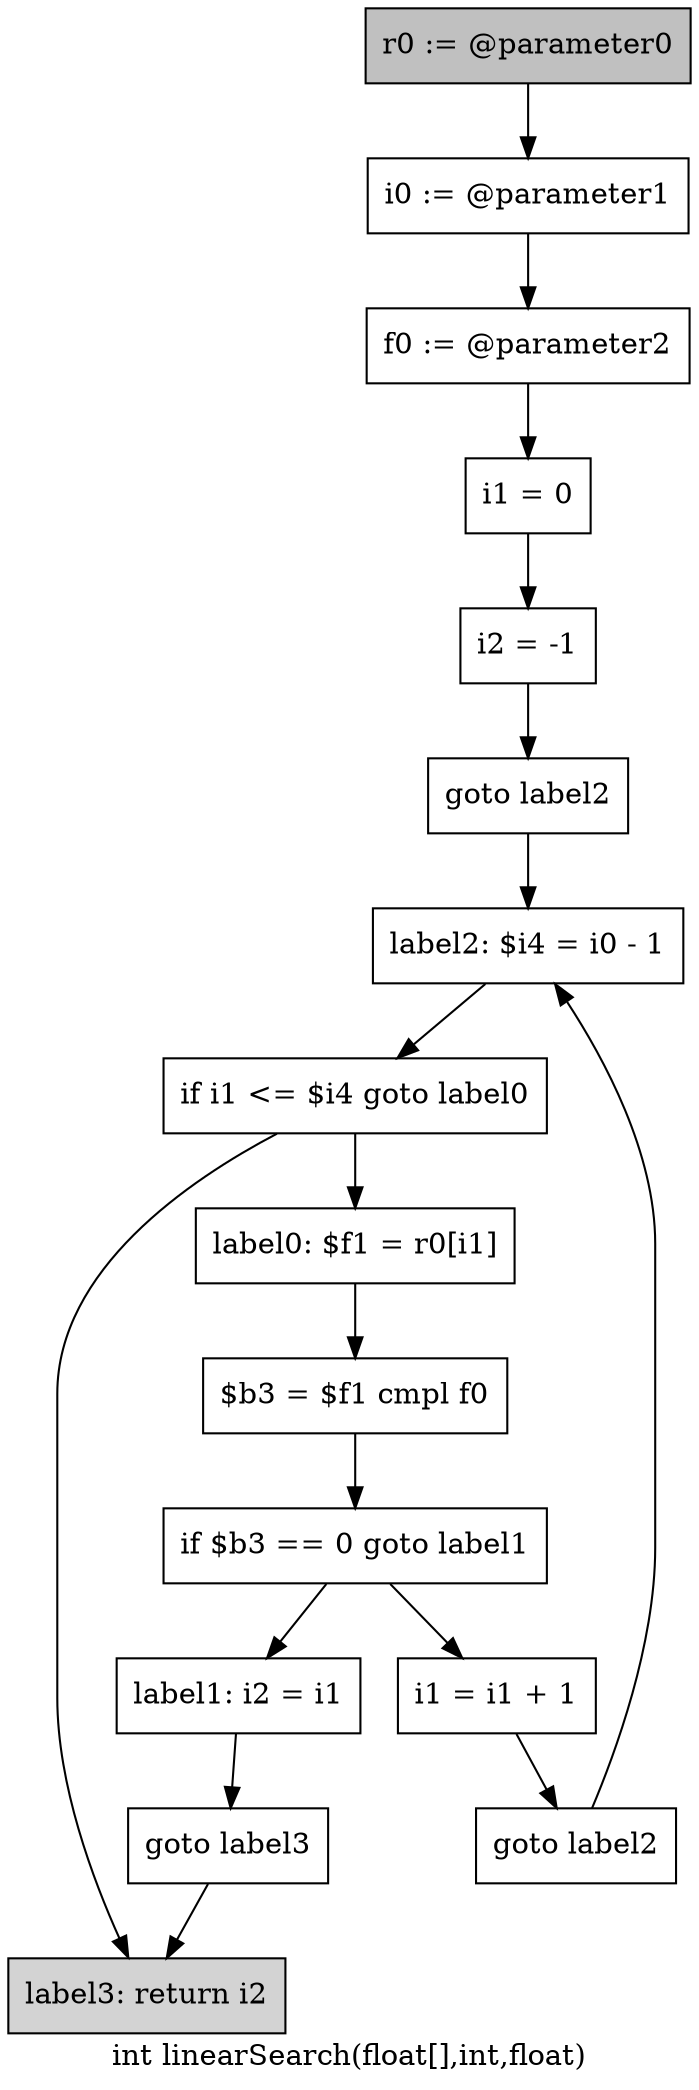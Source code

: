 digraph "int linearSearch(float[],int,float)" {
    label="int linearSearch(float[],int,float)";
    node [shape=box];
    "0" [style=filled,fillcolor=gray,label="r0 := @parameter0",];
    "1" [label="i0 := @parameter1",];
    "0"->"1";
    "2" [label="f0 := @parameter2",];
    "1"->"2";
    "3" [label="i1 = 0",];
    "2"->"3";
    "4" [label="i2 = -1",];
    "3"->"4";
    "5" [label="goto label2",];
    "4"->"5";
    "13" [label="label2: $i4 = i0 - 1",];
    "5"->"13";
    "6" [label="label0: $f1 = r0[i1]",];
    "7" [label="$b3 = $f1 cmpl f0",];
    "6"->"7";
    "8" [label="if $b3 == 0 goto label1",];
    "7"->"8";
    "9" [label="i1 = i1 + 1",];
    "8"->"9";
    "11" [label="label1: i2 = i1",];
    "8"->"11";
    "10" [label="goto label2",];
    "9"->"10";
    "10"->"13";
    "12" [label="goto label3",];
    "11"->"12";
    "15" [style=filled,fillcolor=lightgray,label="label3: return i2",];
    "12"->"15";
    "14" [label="if i1 <= $i4 goto label0",];
    "13"->"14";
    "14"->"6";
    "14"->"15";
}
